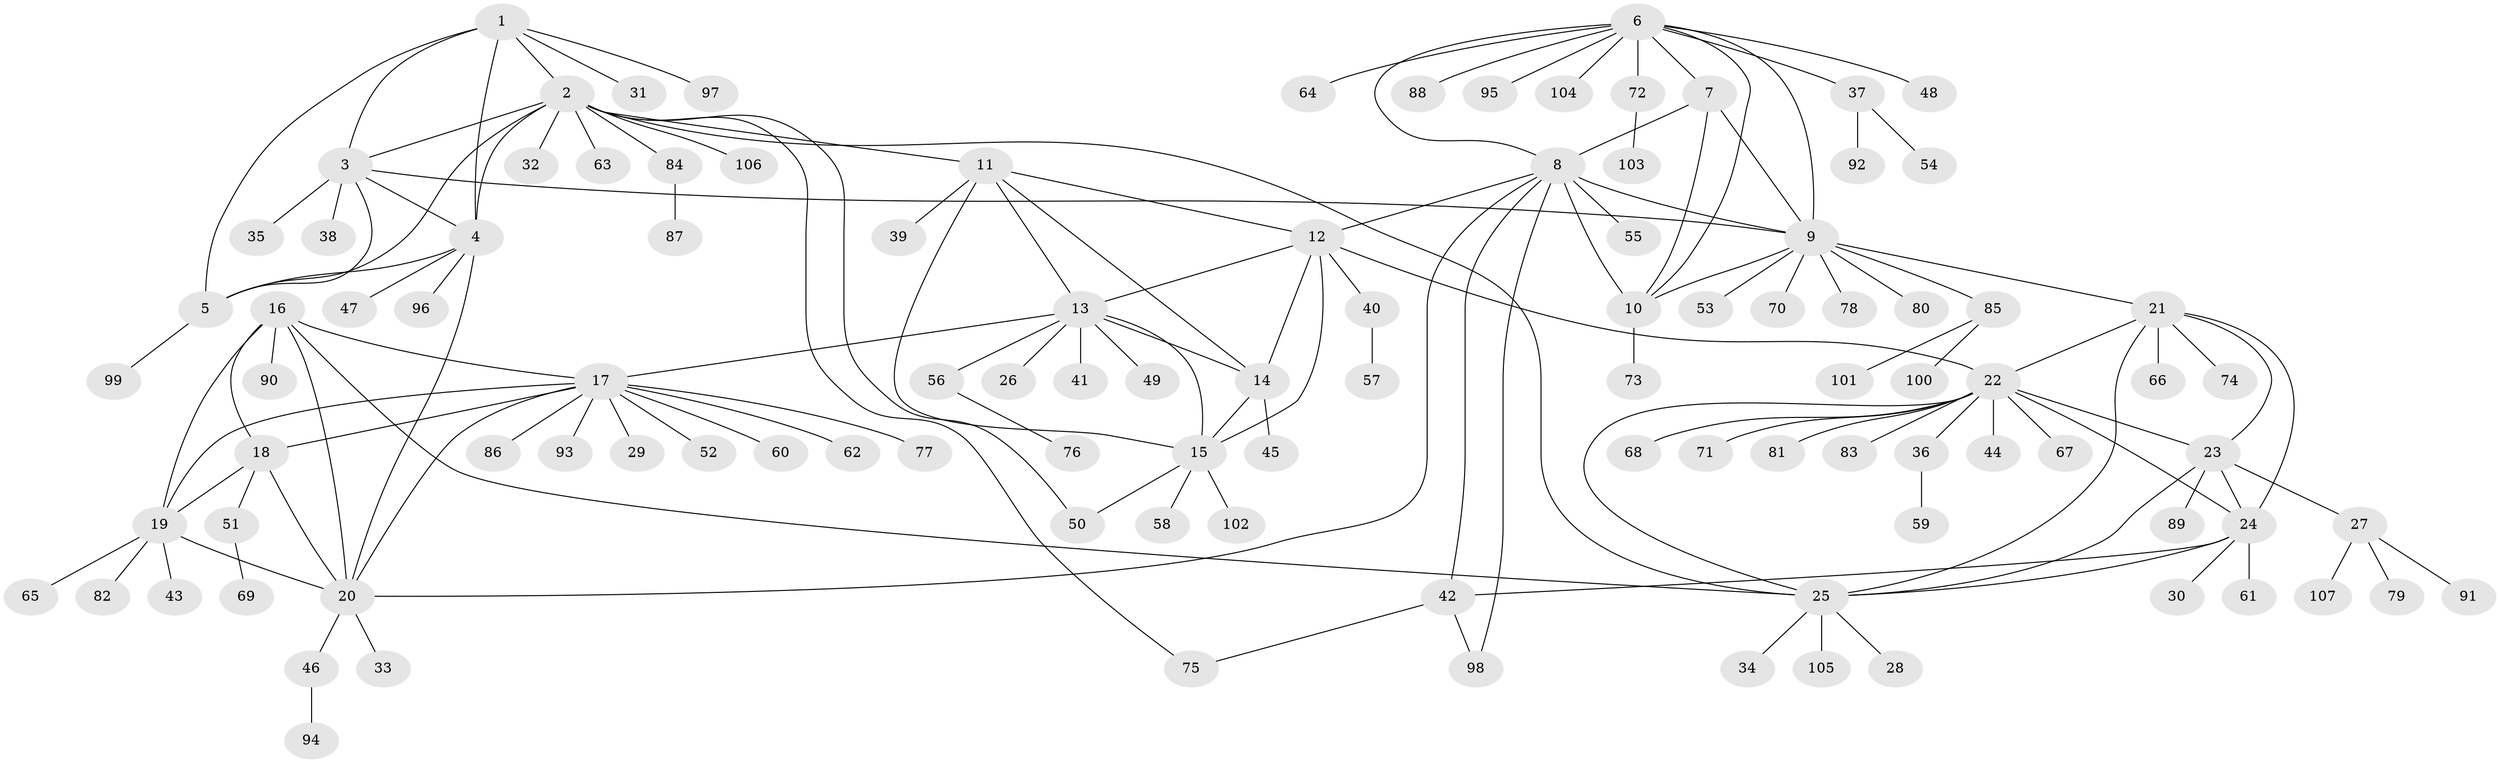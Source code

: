 // Generated by graph-tools (version 1.1) at 2025/26/03/09/25 03:26:39]
// undirected, 107 vertices, 146 edges
graph export_dot {
graph [start="1"]
  node [color=gray90,style=filled];
  1;
  2;
  3;
  4;
  5;
  6;
  7;
  8;
  9;
  10;
  11;
  12;
  13;
  14;
  15;
  16;
  17;
  18;
  19;
  20;
  21;
  22;
  23;
  24;
  25;
  26;
  27;
  28;
  29;
  30;
  31;
  32;
  33;
  34;
  35;
  36;
  37;
  38;
  39;
  40;
  41;
  42;
  43;
  44;
  45;
  46;
  47;
  48;
  49;
  50;
  51;
  52;
  53;
  54;
  55;
  56;
  57;
  58;
  59;
  60;
  61;
  62;
  63;
  64;
  65;
  66;
  67;
  68;
  69;
  70;
  71;
  72;
  73;
  74;
  75;
  76;
  77;
  78;
  79;
  80;
  81;
  82;
  83;
  84;
  85;
  86;
  87;
  88;
  89;
  90;
  91;
  92;
  93;
  94;
  95;
  96;
  97;
  98;
  99;
  100;
  101;
  102;
  103;
  104;
  105;
  106;
  107;
  1 -- 2;
  1 -- 3;
  1 -- 4;
  1 -- 5;
  1 -- 31;
  1 -- 97;
  2 -- 3;
  2 -- 4;
  2 -- 5;
  2 -- 11;
  2 -- 25;
  2 -- 32;
  2 -- 50;
  2 -- 63;
  2 -- 75;
  2 -- 84;
  2 -- 106;
  3 -- 4;
  3 -- 5;
  3 -- 9;
  3 -- 35;
  3 -- 38;
  4 -- 5;
  4 -- 20;
  4 -- 47;
  4 -- 96;
  5 -- 99;
  6 -- 7;
  6 -- 8;
  6 -- 9;
  6 -- 10;
  6 -- 37;
  6 -- 48;
  6 -- 64;
  6 -- 72;
  6 -- 88;
  6 -- 95;
  6 -- 104;
  7 -- 8;
  7 -- 9;
  7 -- 10;
  8 -- 9;
  8 -- 10;
  8 -- 12;
  8 -- 20;
  8 -- 42;
  8 -- 55;
  8 -- 98;
  9 -- 10;
  9 -- 21;
  9 -- 53;
  9 -- 70;
  9 -- 78;
  9 -- 80;
  9 -- 85;
  10 -- 73;
  11 -- 12;
  11 -- 13;
  11 -- 14;
  11 -- 15;
  11 -- 39;
  12 -- 13;
  12 -- 14;
  12 -- 15;
  12 -- 22;
  12 -- 40;
  13 -- 14;
  13 -- 15;
  13 -- 17;
  13 -- 26;
  13 -- 41;
  13 -- 49;
  13 -- 56;
  14 -- 15;
  14 -- 45;
  15 -- 50;
  15 -- 58;
  15 -- 102;
  16 -- 17;
  16 -- 18;
  16 -- 19;
  16 -- 20;
  16 -- 25;
  16 -- 90;
  17 -- 18;
  17 -- 19;
  17 -- 20;
  17 -- 29;
  17 -- 52;
  17 -- 60;
  17 -- 62;
  17 -- 77;
  17 -- 86;
  17 -- 93;
  18 -- 19;
  18 -- 20;
  18 -- 51;
  19 -- 20;
  19 -- 43;
  19 -- 65;
  19 -- 82;
  20 -- 33;
  20 -- 46;
  21 -- 22;
  21 -- 23;
  21 -- 24;
  21 -- 25;
  21 -- 66;
  21 -- 74;
  22 -- 23;
  22 -- 24;
  22 -- 25;
  22 -- 36;
  22 -- 44;
  22 -- 67;
  22 -- 68;
  22 -- 71;
  22 -- 81;
  22 -- 83;
  23 -- 24;
  23 -- 25;
  23 -- 27;
  23 -- 89;
  24 -- 25;
  24 -- 30;
  24 -- 42;
  24 -- 61;
  25 -- 28;
  25 -- 34;
  25 -- 105;
  27 -- 79;
  27 -- 91;
  27 -- 107;
  36 -- 59;
  37 -- 54;
  37 -- 92;
  40 -- 57;
  42 -- 75;
  42 -- 98;
  46 -- 94;
  51 -- 69;
  56 -- 76;
  72 -- 103;
  84 -- 87;
  85 -- 100;
  85 -- 101;
}
